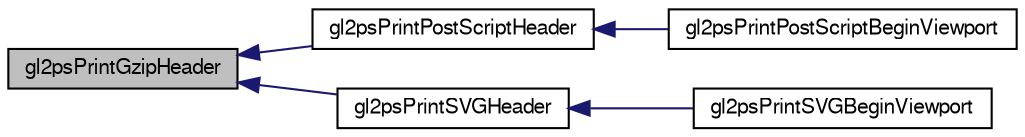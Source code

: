 digraph G
{
  edge [fontname="FreeSans",fontsize="10",labelfontname="FreeSans",labelfontsize="10"];
  node [fontname="FreeSans",fontsize="10",shape=record];
  rankdir="LR";
  Node1 [label="gl2psPrintGzipHeader",height=0.2,width=0.4,color="black", fillcolor="grey75", style="filled" fontcolor="black"];
  Node1 -> Node2 [dir="back",color="midnightblue",fontsize="10",style="solid",fontname="FreeSans"];
  Node2 [label="gl2psPrintPostScriptHeader",height=0.2,width=0.4,color="black", fillcolor="white", style="filled",URL="$gl2ps_8c.html#ac82d1102e7f44a1f37e54f46583b437e"];
  Node2 -> Node3 [dir="back",color="midnightblue",fontsize="10",style="solid",fontname="FreeSans"];
  Node3 [label="gl2psPrintPostScriptBeginViewport",height=0.2,width=0.4,color="black", fillcolor="white", style="filled",URL="$gl2ps_8c.html#ad57be7e00863f3e06aa4c90e098d2925"];
  Node1 -> Node4 [dir="back",color="midnightblue",fontsize="10",style="solid",fontname="FreeSans"];
  Node4 [label="gl2psPrintSVGHeader",height=0.2,width=0.4,color="black", fillcolor="white", style="filled",URL="$gl2ps_8c.html#a92231fdbe5f4048f34e49a85de26002b"];
  Node4 -> Node5 [dir="back",color="midnightblue",fontsize="10",style="solid",fontname="FreeSans"];
  Node5 [label="gl2psPrintSVGBeginViewport",height=0.2,width=0.4,color="black", fillcolor="white", style="filled",URL="$gl2ps_8c.html#ae963bf54d0f96d32bb5d1826a17d5907"];
}
